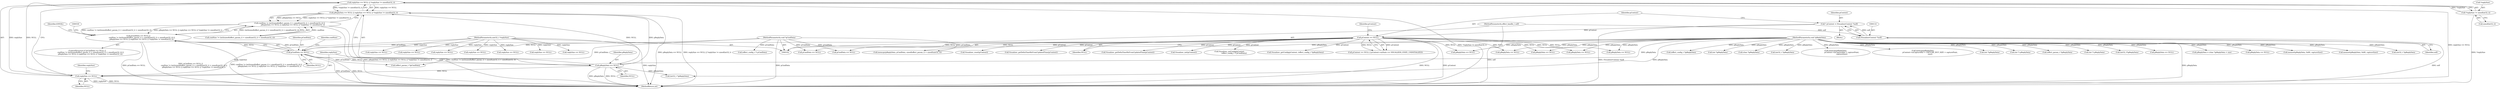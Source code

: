 digraph "0_Android_aeea52da00d210587fb3ed895de3d5f2e0264c88_11@API" {
"1000514" [label="(Call,replySize == NULL || *replySize != sizeof(int32_t))"];
"1000515" [label="(Call,replySize == NULL)"];
"1000107" [label="(MethodParameterIn,uint32_t *replySize)"];
"1000511" [label="(Call,pReplyData == NULL)"];
"1000108" [label="(MethodParameterIn,void *pReplyData)"];
"1000494" [label="(Call,pCmdData == NULL)"];
"1000106" [label="(MethodParameterIn,void *pCmdData)"];
"1000119" [label="(Call,pContext == NULL)"];
"1000111" [label="(Call,* pContext = (VisualizerContext *)self)"];
"1000113" [label="(Call,(VisualizerContext *)self)"];
"1000103" [label="(MethodParameterIn,effect_handle_t self)"];
"1000518" [label="(Call,*replySize != sizeof(int32_t))"];
"1000510" [label="(Call,pReplyData == NULL || replySize == NULL || *replySize != sizeof(int32_t))"];
"1000497" [label="(Call,cmdSize != (int)(sizeof(effect_param_t) + sizeof(uint32_t) + sizeof(uint32_t)) ||\n            pReplyData == NULL || replySize == NULL || *replySize != sizeof(int32_t))"];
"1000493" [label="(Call,pCmdData == NULL ||\n             cmdSize != (int)(sizeof(effect_param_t) + sizeof(uint32_t) + sizeof(uint32_t)) ||\n            pReplyData == NULL || replySize == NULL || *replySize != sizeof(int32_t))"];
"1000781" [label="(Call,pReplyData = (char *)pReplyData + size)"];
"1000833" [label="(Call,Visualizer_getDeltaTimeMsFromUpdatedTime(pContext))"];
"1000121" [label="(Identifier,NULL)"];
"1000519" [label="(Call,*replySize)"];
"1000498" [label="(Call,cmdSize != (int)(sizeof(effect_param_t) + sizeof(uint32_t) + sizeof(uint32_t)))"];
"1000513" [label="(Identifier,NULL)"];
"1000492" [label="(ControlStructure,if (pCmdData == NULL ||\n             cmdSize != (int)(sizeof(effect_param_t) + sizeof(uint32_t) + sizeof(uint32_t)) ||\n            pReplyData == NULL || replySize == NULL || *replySize != sizeof(int32_t)))"];
"1000236" [label="(Call,replySize == NULL)"];
"1000333" [label="(Call,pReplyData == NULL)"];
"1000706" [label="(Call,memset(pReplyData, 0x80, captureSize))"];
"1000811" [label="(Call,memset(pReplyData, 0x80, captureSize))"];
"1000520" [label="(Identifier,replySize)"];
"1000674" [label="(Call,Visualizer_getDeltaTimeMsFromUpdatedTime(pContext))"];
"1000556" [label="(Call,(int32_t *)pReplyData)"];
"1000496" [label="(Identifier,NULL)"];
"1000124" [label="(Identifier,pContext)"];
"1000517" [label="(Identifier,NULL)"];
"1000107" [label="(MethodParameterIn,uint32_t *replySize)"];
"1000495" [label="(Identifier,pCmdData)"];
"1000158" [label="(Call,Visualizer_init(pContext))"];
"1000516" [label="(Identifier,replySize)"];
"1000649" [label="(Call,pReplyData == NULL)"];
"1000510" [label="(Call,pReplyData == NULL || replySize == NULL || *replySize != sizeof(int32_t))"];
"1000319" [label="(Call,pCmdData == NULL)"];
"1000113" [label="(Call,(VisualizerContext *)self)"];
"1000232" [label="(Call,pReplyData == NULL)"];
"1000177" [label="(Call,replySize == NULL)"];
"1000106" [label="(MethodParameterIn,void *pCmdData)"];
"1000536" [label="(Call,(effect_param_t *)pCmdData)"];
"1000112" [label="(Identifier,pContext)"];
"1000653" [label="(Call,replySize == NULL)"];
"1000512" [label="(Identifier,pReplyData)"];
"1000494" [label="(Call,pCmdData == NULL)"];
"1000221" [label="(Call,(effect_config_t *)pReplyData)"];
"1000310" [label="(Call,(int *)pReplyData)"];
"1000784" [label="(Call,(char *)pReplyData)"];
"1000629" [label="(Call,(int32_t *)pReplyData)"];
"1000357" [label="(Call,memcpy(pReplyData, pCmdData, sizeof(effect_param_t) + sizeof(uint32_t)))"];
"1000164" [label="(Call,pCmdData == NULL)"];
"1000515" [label="(Call,replySize == NULL)"];
"1000529" [label="(Call,(int32_t *)pReplyData)"];
"1000196" [label="(Call,(effect_config_t *) pCmdData)"];
"1000194" [label="(Call,Visualizer_setConfig(pContext,\n                 (effect_config_t *) pCmdData))"];
"1000219" [label="(Call,Visualizer_getConfig(pContext, (effect_config_t *)pReplyData))"];
"1000137" [label="(Call,pReplyData == NULL)"];
"1000118" [label="(Call,pContext == NULL || pContext->mState == VISUALIZER_STATE_UNINITIALIZED)"];
"1000111" [label="(Call,* pContext = (VisualizerContext *)self)"];
"1001028" [label="(MethodReturn,int)"];
"1000794" [label="(Call,memcpy(pReplyData,\n                       pContext->mCaptureBuf + capturePoint,\n                       captureSize))"];
"1000771" [label="(Call,memcpy(pReplyData,\n                           pContext->mCaptureBuf + CAPTURE_BUF_SIZE + capturePoint,\n                           size))"];
"1000493" [label="(Call,pCmdData == NULL ||\n             cmdSize != (int)(sizeof(effect_param_t) + sizeof(uint32_t) + sizeof(uint32_t)) ||\n            pReplyData == NULL || replySize == NULL || *replySize != sizeof(int32_t))"];
"1000337" [label="(Call,replySize == NULL)"];
"1000526" [label="(Identifier,EINVAL)"];
"1000518" [label="(Call,*replySize != sizeof(int32_t))"];
"1000119" [label="(Call,pContext == NULL)"];
"1000120" [label="(Identifier,pContext)"];
"1000497" [label="(Call,cmdSize != (int)(sizeof(effect_param_t) + sizeof(uint32_t) + sizeof(uint32_t)) ||\n            pReplyData == NULL || replySize == NULL || *replySize != sizeof(int32_t))"];
"1000514" [label="(Call,replySize == NULL || *replySize != sizeof(int32_t))"];
"1000267" [label="(Call,(int *)pReplyData)"];
"1000275" [label="(Call,pReplyData == NULL)"];
"1000226" [label="(Call,Visualizer_reset(pContext))"];
"1000109" [label="(Block,)"];
"1000115" [label="(Identifier,self)"];
"1000155" [label="(Call,(int *) pReplyData)"];
"1000499" [label="(Identifier,cmdSize)"];
"1000108" [label="(MethodParameterIn,void *pReplyData)"];
"1000203" [label="(Call,pReplyData == NULL)"];
"1000141" [label="(Call,replySize == NULL)"];
"1000368" [label="(Call,(effect_param_t *)pReplyData)"];
"1000103" [label="(MethodParameterIn,effect_handle_t self)"];
"1000191" [label="(Call,(int *) pReplyData)"];
"1000958" [label="(Call,(int32_t*)pReplyData)"];
"1000173" [label="(Call,pReplyData == NULL)"];
"1000521" [label="(Call,sizeof(int32_t))"];
"1000207" [label="(Call,replySize == NULL)"];
"1000511" [label="(Call,pReplyData == NULL)"];
"1000279" [label="(Call,replySize == NULL)"];
"1000514" -> "1000510"  [label="AST: "];
"1000514" -> "1000515"  [label="CFG: "];
"1000514" -> "1000518"  [label="CFG: "];
"1000515" -> "1000514"  [label="AST: "];
"1000518" -> "1000514"  [label="AST: "];
"1000510" -> "1000514"  [label="CFG: "];
"1000514" -> "1001028"  [label="DDG: *replySize != sizeof(int32_t)"];
"1000514" -> "1001028"  [label="DDG: replySize == NULL"];
"1000514" -> "1000510"  [label="DDG: replySize == NULL"];
"1000514" -> "1000510"  [label="DDG: *replySize != sizeof(int32_t)"];
"1000515" -> "1000514"  [label="DDG: replySize"];
"1000515" -> "1000514"  [label="DDG: NULL"];
"1000518" -> "1000514"  [label="DDG: *replySize"];
"1000515" -> "1000517"  [label="CFG: "];
"1000516" -> "1000515"  [label="AST: "];
"1000517" -> "1000515"  [label="AST: "];
"1000520" -> "1000515"  [label="CFG: "];
"1000515" -> "1001028"  [label="DDG: replySize"];
"1000515" -> "1001028"  [label="DDG: NULL"];
"1000107" -> "1000515"  [label="DDG: replySize"];
"1000511" -> "1000515"  [label="DDG: NULL"];
"1000107" -> "1000102"  [label="AST: "];
"1000107" -> "1001028"  [label="DDG: replySize"];
"1000107" -> "1000141"  [label="DDG: replySize"];
"1000107" -> "1000177"  [label="DDG: replySize"];
"1000107" -> "1000207"  [label="DDG: replySize"];
"1000107" -> "1000236"  [label="DDG: replySize"];
"1000107" -> "1000279"  [label="DDG: replySize"];
"1000107" -> "1000337"  [label="DDG: replySize"];
"1000107" -> "1000653"  [label="DDG: replySize"];
"1000511" -> "1000510"  [label="AST: "];
"1000511" -> "1000513"  [label="CFG: "];
"1000512" -> "1000511"  [label="AST: "];
"1000513" -> "1000511"  [label="AST: "];
"1000516" -> "1000511"  [label="CFG: "];
"1000510" -> "1000511"  [label="CFG: "];
"1000511" -> "1001028"  [label="DDG: NULL"];
"1000511" -> "1001028"  [label="DDG: pReplyData"];
"1000511" -> "1000510"  [label="DDG: pReplyData"];
"1000511" -> "1000510"  [label="DDG: NULL"];
"1000108" -> "1000511"  [label="DDG: pReplyData"];
"1000494" -> "1000511"  [label="DDG: NULL"];
"1000511" -> "1000529"  [label="DDG: pReplyData"];
"1000108" -> "1000102"  [label="AST: "];
"1000108" -> "1001028"  [label="DDG: pReplyData"];
"1000108" -> "1000137"  [label="DDG: pReplyData"];
"1000108" -> "1000155"  [label="DDG: pReplyData"];
"1000108" -> "1000173"  [label="DDG: pReplyData"];
"1000108" -> "1000191"  [label="DDG: pReplyData"];
"1000108" -> "1000203"  [label="DDG: pReplyData"];
"1000108" -> "1000221"  [label="DDG: pReplyData"];
"1000108" -> "1000232"  [label="DDG: pReplyData"];
"1000108" -> "1000267"  [label="DDG: pReplyData"];
"1000108" -> "1000275"  [label="DDG: pReplyData"];
"1000108" -> "1000310"  [label="DDG: pReplyData"];
"1000108" -> "1000333"  [label="DDG: pReplyData"];
"1000108" -> "1000357"  [label="DDG: pReplyData"];
"1000108" -> "1000368"  [label="DDG: pReplyData"];
"1000108" -> "1000529"  [label="DDG: pReplyData"];
"1000108" -> "1000556"  [label="DDG: pReplyData"];
"1000108" -> "1000629"  [label="DDG: pReplyData"];
"1000108" -> "1000649"  [label="DDG: pReplyData"];
"1000108" -> "1000706"  [label="DDG: pReplyData"];
"1000108" -> "1000771"  [label="DDG: pReplyData"];
"1000108" -> "1000781"  [label="DDG: pReplyData"];
"1000108" -> "1000784"  [label="DDG: pReplyData"];
"1000108" -> "1000794"  [label="DDG: pReplyData"];
"1000108" -> "1000811"  [label="DDG: pReplyData"];
"1000108" -> "1000958"  [label="DDG: pReplyData"];
"1000494" -> "1000493"  [label="AST: "];
"1000494" -> "1000496"  [label="CFG: "];
"1000495" -> "1000494"  [label="AST: "];
"1000496" -> "1000494"  [label="AST: "];
"1000499" -> "1000494"  [label="CFG: "];
"1000493" -> "1000494"  [label="CFG: "];
"1000494" -> "1001028"  [label="DDG: NULL"];
"1000494" -> "1001028"  [label="DDG: pCmdData"];
"1000494" -> "1000493"  [label="DDG: pCmdData"];
"1000494" -> "1000493"  [label="DDG: NULL"];
"1000106" -> "1000494"  [label="DDG: pCmdData"];
"1000119" -> "1000494"  [label="DDG: NULL"];
"1000494" -> "1000536"  [label="DDG: pCmdData"];
"1000106" -> "1000102"  [label="AST: "];
"1000106" -> "1001028"  [label="DDG: pCmdData"];
"1000106" -> "1000164"  [label="DDG: pCmdData"];
"1000106" -> "1000196"  [label="DDG: pCmdData"];
"1000106" -> "1000319"  [label="DDG: pCmdData"];
"1000106" -> "1000357"  [label="DDG: pCmdData"];
"1000106" -> "1000536"  [label="DDG: pCmdData"];
"1000119" -> "1000118"  [label="AST: "];
"1000119" -> "1000121"  [label="CFG: "];
"1000120" -> "1000119"  [label="AST: "];
"1000121" -> "1000119"  [label="AST: "];
"1000124" -> "1000119"  [label="CFG: "];
"1000118" -> "1000119"  [label="CFG: "];
"1000119" -> "1001028"  [label="DDG: NULL"];
"1000119" -> "1001028"  [label="DDG: pContext"];
"1000119" -> "1000118"  [label="DDG: pContext"];
"1000119" -> "1000118"  [label="DDG: NULL"];
"1000111" -> "1000119"  [label="DDG: pContext"];
"1000119" -> "1000137"  [label="DDG: NULL"];
"1000119" -> "1000158"  [label="DDG: pContext"];
"1000119" -> "1000164"  [label="DDG: NULL"];
"1000119" -> "1000194"  [label="DDG: pContext"];
"1000119" -> "1000203"  [label="DDG: NULL"];
"1000119" -> "1000219"  [label="DDG: pContext"];
"1000119" -> "1000226"  [label="DDG: pContext"];
"1000119" -> "1000232"  [label="DDG: NULL"];
"1000119" -> "1000275"  [label="DDG: NULL"];
"1000119" -> "1000319"  [label="DDG: NULL"];
"1000119" -> "1000649"  [label="DDG: NULL"];
"1000119" -> "1000674"  [label="DDG: pContext"];
"1000119" -> "1000833"  [label="DDG: pContext"];
"1000111" -> "1000109"  [label="AST: "];
"1000111" -> "1000113"  [label="CFG: "];
"1000112" -> "1000111"  [label="AST: "];
"1000113" -> "1000111"  [label="AST: "];
"1000120" -> "1000111"  [label="CFG: "];
"1000111" -> "1001028"  [label="DDG: (VisualizerContext *)self"];
"1000113" -> "1000111"  [label="DDG: self"];
"1000113" -> "1000115"  [label="CFG: "];
"1000114" -> "1000113"  [label="AST: "];
"1000115" -> "1000113"  [label="AST: "];
"1000113" -> "1001028"  [label="DDG: self"];
"1000103" -> "1000113"  [label="DDG: self"];
"1000103" -> "1000102"  [label="AST: "];
"1000103" -> "1001028"  [label="DDG: self"];
"1000518" -> "1000521"  [label="CFG: "];
"1000519" -> "1000518"  [label="AST: "];
"1000521" -> "1000518"  [label="AST: "];
"1000518" -> "1001028"  [label="DDG: *replySize"];
"1000510" -> "1000497"  [label="AST: "];
"1000497" -> "1000510"  [label="CFG: "];
"1000510" -> "1001028"  [label="DDG: replySize == NULL || *replySize != sizeof(int32_t)"];
"1000510" -> "1001028"  [label="DDG: pReplyData == NULL"];
"1000510" -> "1000497"  [label="DDG: pReplyData == NULL"];
"1000510" -> "1000497"  [label="DDG: replySize == NULL || *replySize != sizeof(int32_t)"];
"1000497" -> "1000493"  [label="AST: "];
"1000497" -> "1000498"  [label="CFG: "];
"1000498" -> "1000497"  [label="AST: "];
"1000493" -> "1000497"  [label="CFG: "];
"1000497" -> "1001028"  [label="DDG: cmdSize != (int)(sizeof(effect_param_t) + sizeof(uint32_t) + sizeof(uint32_t))"];
"1000497" -> "1001028"  [label="DDG: pReplyData == NULL || replySize == NULL || *replySize != sizeof(int32_t)"];
"1000497" -> "1000493"  [label="DDG: cmdSize != (int)(sizeof(effect_param_t) + sizeof(uint32_t) + sizeof(uint32_t))"];
"1000497" -> "1000493"  [label="DDG: pReplyData == NULL || replySize == NULL || *replySize != sizeof(int32_t)"];
"1000498" -> "1000497"  [label="DDG: cmdSize"];
"1000498" -> "1000497"  [label="DDG: (int)(sizeof(effect_param_t) + sizeof(uint32_t) + sizeof(uint32_t))"];
"1000493" -> "1000492"  [label="AST: "];
"1000526" -> "1000493"  [label="CFG: "];
"1000530" -> "1000493"  [label="CFG: "];
"1000493" -> "1001028"  [label="DDG: pCmdData == NULL"];
"1000493" -> "1001028"  [label="DDG: pCmdData == NULL ||\n             cmdSize != (int)(sizeof(effect_param_t) + sizeof(uint32_t) + sizeof(uint32_t)) ||\n            pReplyData == NULL || replySize == NULL || *replySize != sizeof(int32_t)"];
"1000493" -> "1001028"  [label="DDG: cmdSize != (int)(sizeof(effect_param_t) + sizeof(uint32_t) + sizeof(uint32_t)) ||\n            pReplyData == NULL || replySize == NULL || *replySize != sizeof(int32_t)"];
}
